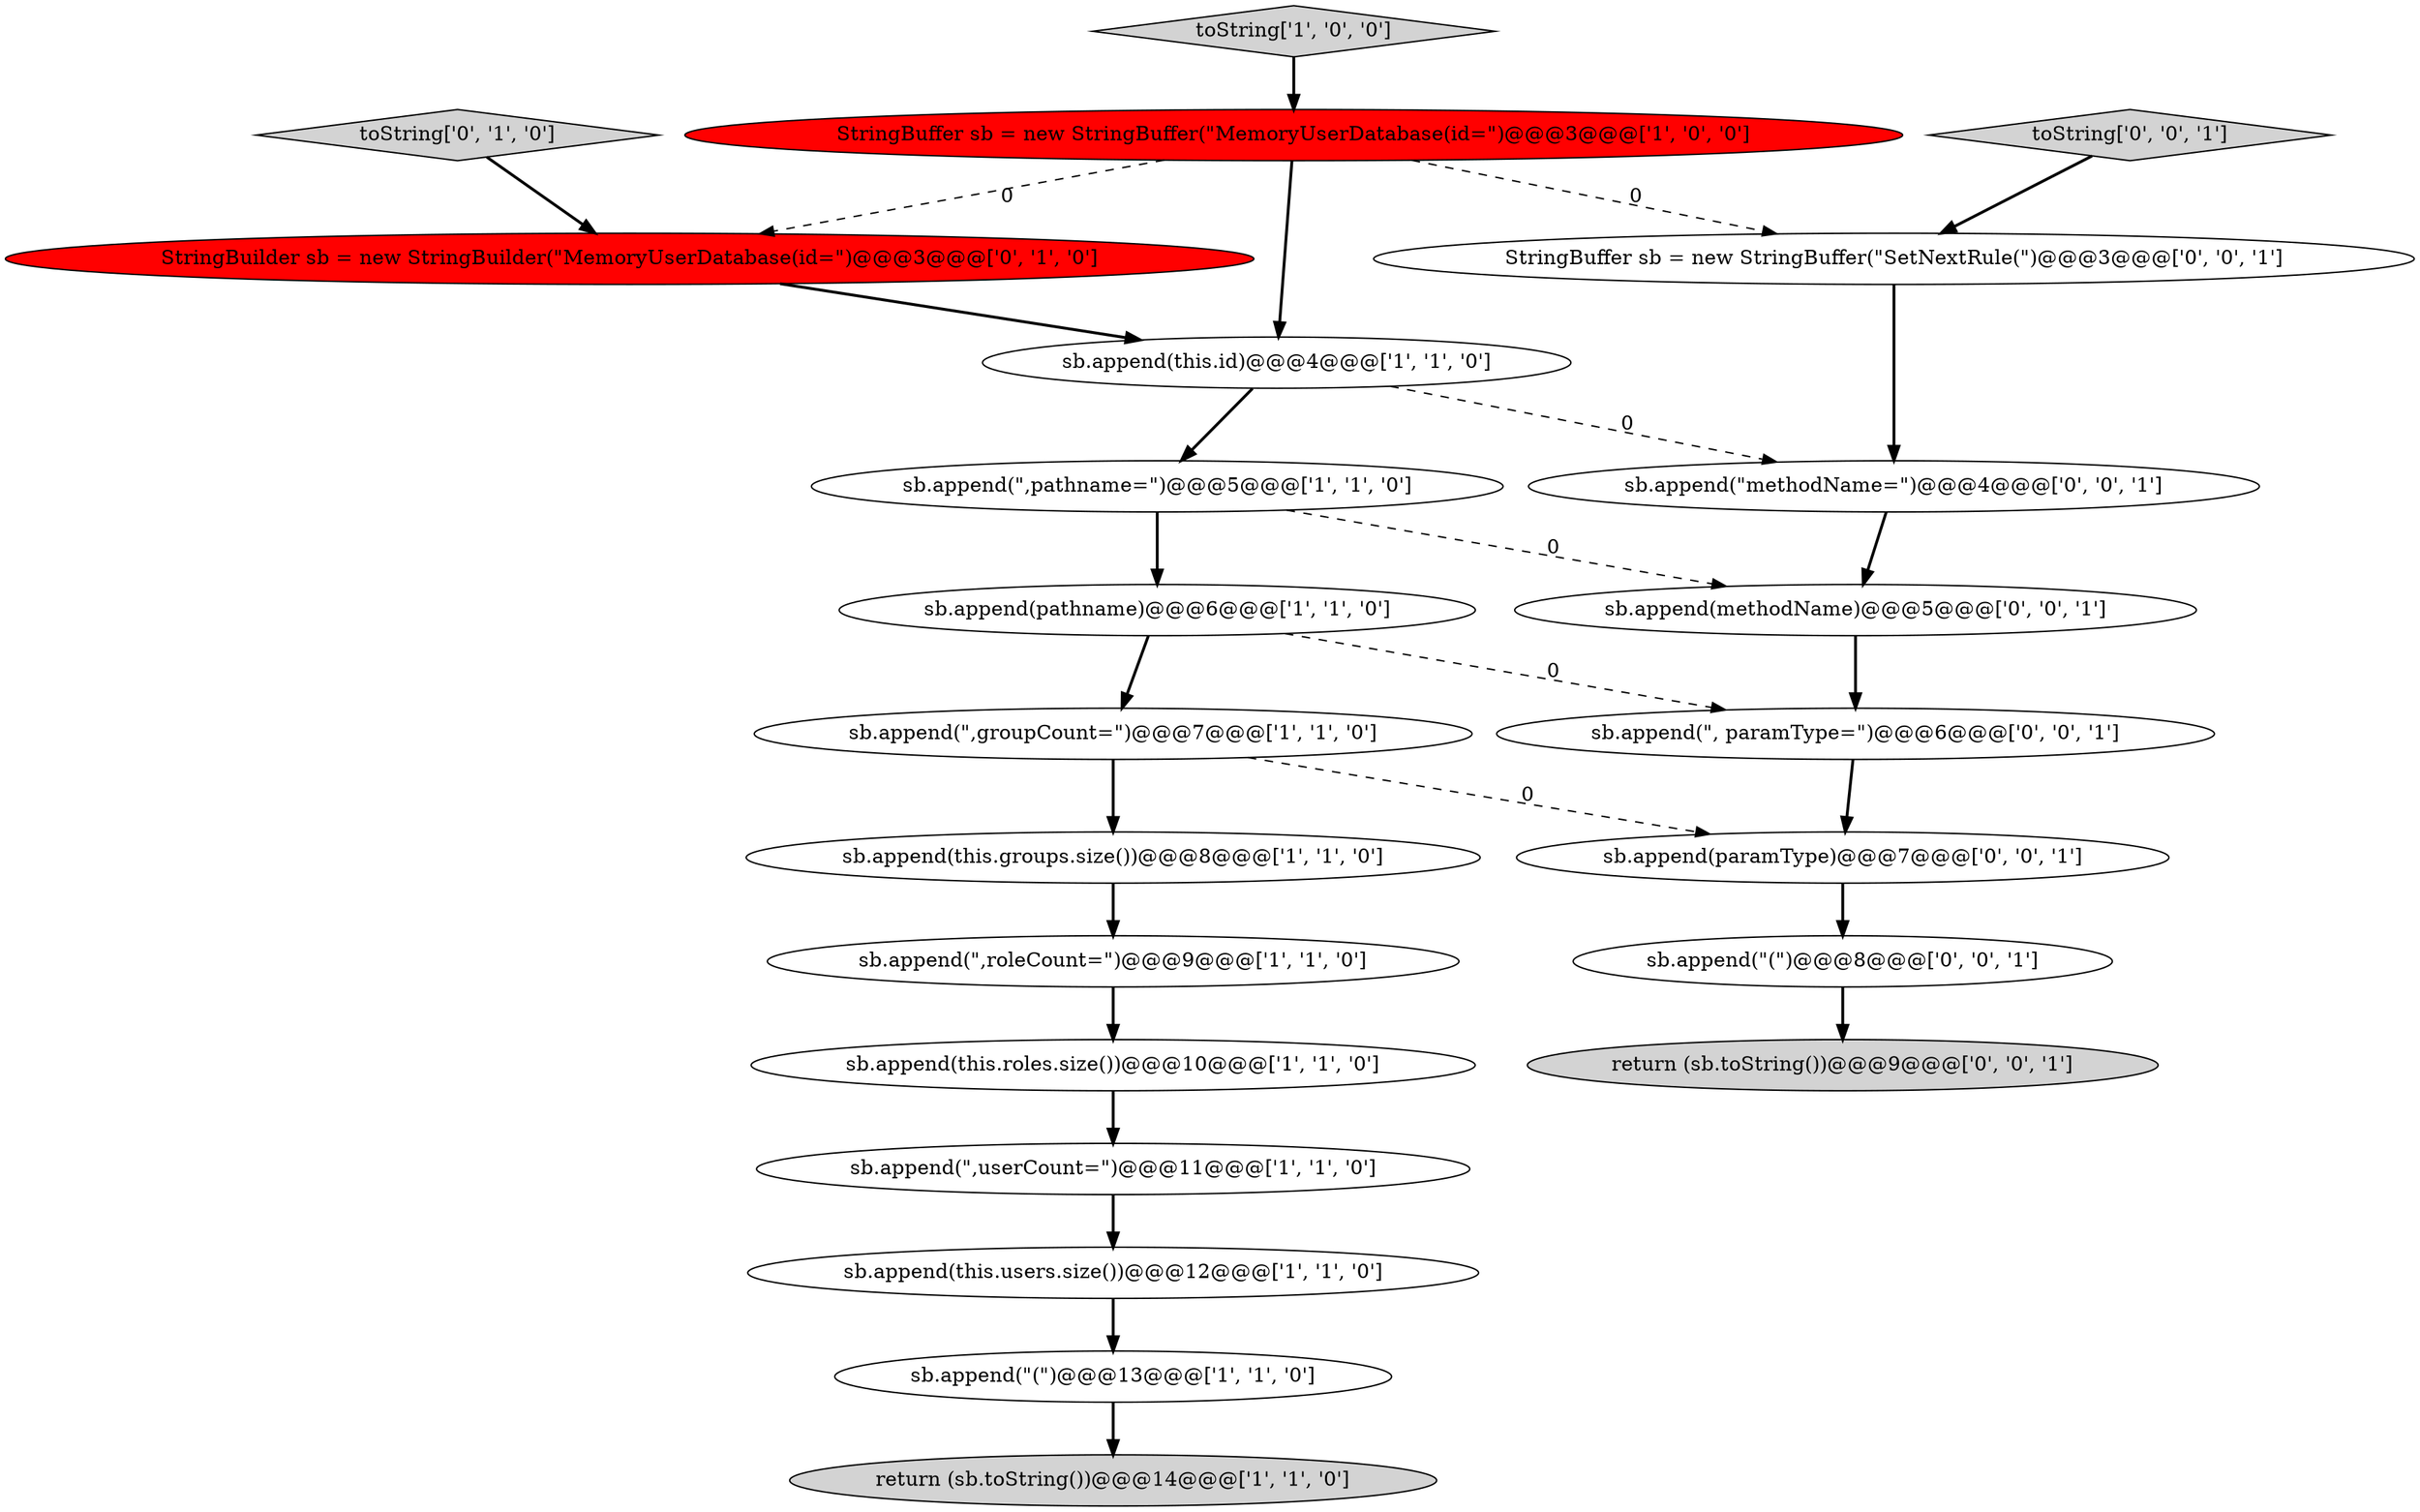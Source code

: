 digraph {
8 [style = filled, label = "toString['1', '0', '0']", fillcolor = lightgray, shape = diamond image = "AAA0AAABBB1BBB"];
6 [style = filled, label = "sb.append(this.roles.size())@@@10@@@['1', '1', '0']", fillcolor = white, shape = ellipse image = "AAA0AAABBB1BBB"];
7 [style = filled, label = "sb.append(pathname)@@@6@@@['1', '1', '0']", fillcolor = white, shape = ellipse image = "AAA0AAABBB1BBB"];
10 [style = filled, label = "sb.append(\",userCount=\")@@@11@@@['1', '1', '0']", fillcolor = white, shape = ellipse image = "AAA0AAABBB1BBB"];
19 [style = filled, label = "sb.append(methodName)@@@5@@@['0', '0', '1']", fillcolor = white, shape = ellipse image = "AAA0AAABBB3BBB"];
14 [style = filled, label = "StringBuilder sb = new StringBuilder(\"MemoryUserDatabase(id=\")@@@3@@@['0', '1', '0']", fillcolor = red, shape = ellipse image = "AAA1AAABBB2BBB"];
21 [style = filled, label = "sb.append(paramType)@@@7@@@['0', '0', '1']", fillcolor = white, shape = ellipse image = "AAA0AAABBB3BBB"];
3 [style = filled, label = "StringBuffer sb = new StringBuffer(\"MemoryUserDatabase(id=\")@@@3@@@['1', '0', '0']", fillcolor = red, shape = ellipse image = "AAA1AAABBB1BBB"];
4 [style = filled, label = "sb.append(this.groups.size())@@@8@@@['1', '1', '0']", fillcolor = white, shape = ellipse image = "AAA0AAABBB1BBB"];
20 [style = filled, label = "StringBuffer sb = new StringBuffer(\"SetNextRule(\")@@@3@@@['0', '0', '1']", fillcolor = white, shape = ellipse image = "AAA0AAABBB3BBB"];
11 [style = filled, label = "sb.append(\"(\")@@@13@@@['1', '1', '0']", fillcolor = white, shape = ellipse image = "AAA0AAABBB1BBB"];
22 [style = filled, label = "toString['0', '0', '1']", fillcolor = lightgray, shape = diamond image = "AAA0AAABBB3BBB"];
5 [style = filled, label = "sb.append(this.users.size())@@@12@@@['1', '1', '0']", fillcolor = white, shape = ellipse image = "AAA0AAABBB1BBB"];
9 [style = filled, label = "sb.append(this.id)@@@4@@@['1', '1', '0']", fillcolor = white, shape = ellipse image = "AAA0AAABBB1BBB"];
16 [style = filled, label = "return (sb.toString())@@@9@@@['0', '0', '1']", fillcolor = lightgray, shape = ellipse image = "AAA0AAABBB3BBB"];
1 [style = filled, label = "sb.append(\",roleCount=\")@@@9@@@['1', '1', '0']", fillcolor = white, shape = ellipse image = "AAA0AAABBB1BBB"];
0 [style = filled, label = "sb.append(\",groupCount=\")@@@7@@@['1', '1', '0']", fillcolor = white, shape = ellipse image = "AAA0AAABBB1BBB"];
17 [style = filled, label = "sb.append(\"methodName=\")@@@4@@@['0', '0', '1']", fillcolor = white, shape = ellipse image = "AAA0AAABBB3BBB"];
18 [style = filled, label = "sb.append(\"(\")@@@8@@@['0', '0', '1']", fillcolor = white, shape = ellipse image = "AAA0AAABBB3BBB"];
13 [style = filled, label = "toString['0', '1', '0']", fillcolor = lightgray, shape = diamond image = "AAA0AAABBB2BBB"];
15 [style = filled, label = "sb.append(\", paramType=\")@@@6@@@['0', '0', '1']", fillcolor = white, shape = ellipse image = "AAA0AAABBB3BBB"];
2 [style = filled, label = "sb.append(\",pathname=\")@@@5@@@['1', '1', '0']", fillcolor = white, shape = ellipse image = "AAA0AAABBB1BBB"];
12 [style = filled, label = "return (sb.toString())@@@14@@@['1', '1', '0']", fillcolor = lightgray, shape = ellipse image = "AAA0AAABBB1BBB"];
20->17 [style = bold, label=""];
2->19 [style = dashed, label="0"];
9->2 [style = bold, label=""];
15->21 [style = bold, label=""];
8->3 [style = bold, label=""];
7->0 [style = bold, label=""];
11->12 [style = bold, label=""];
17->19 [style = bold, label=""];
21->18 [style = bold, label=""];
3->9 [style = bold, label=""];
1->6 [style = bold, label=""];
10->5 [style = bold, label=""];
22->20 [style = bold, label=""];
0->4 [style = bold, label=""];
0->21 [style = dashed, label="0"];
6->10 [style = bold, label=""];
9->17 [style = dashed, label="0"];
3->20 [style = dashed, label="0"];
7->15 [style = dashed, label="0"];
14->9 [style = bold, label=""];
4->1 [style = bold, label=""];
5->11 [style = bold, label=""];
2->7 [style = bold, label=""];
19->15 [style = bold, label=""];
3->14 [style = dashed, label="0"];
13->14 [style = bold, label=""];
18->16 [style = bold, label=""];
}
